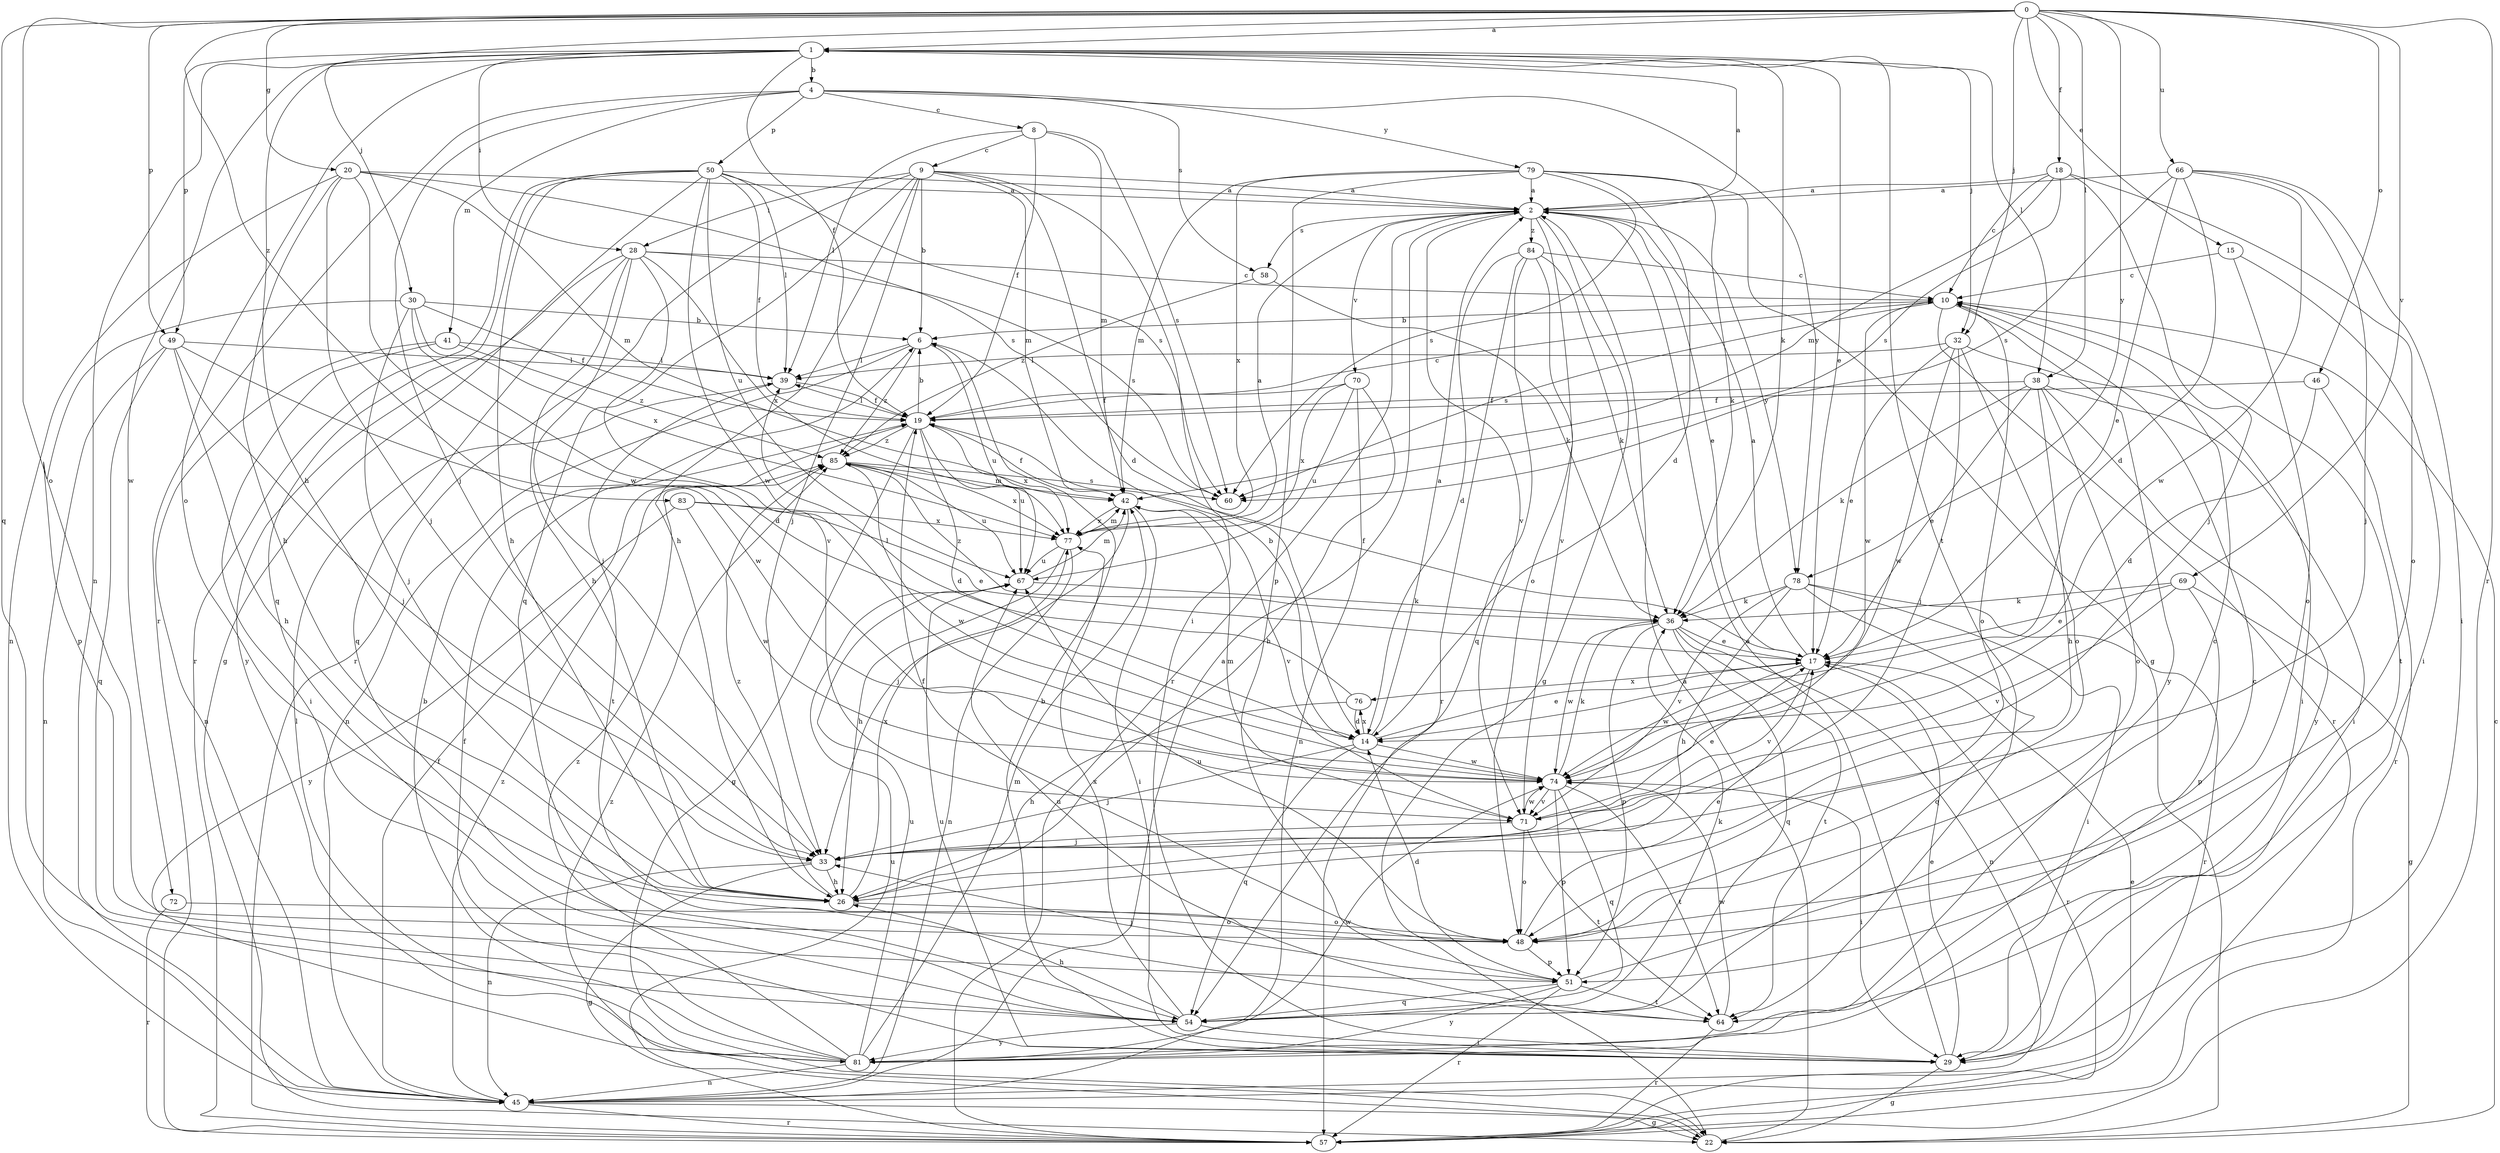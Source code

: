 strict digraph  {
0;
1;
2;
4;
6;
8;
9;
10;
14;
15;
17;
18;
19;
20;
22;
26;
28;
29;
30;
32;
33;
36;
38;
39;
41;
42;
45;
46;
48;
49;
50;
51;
54;
57;
58;
60;
64;
66;
67;
69;
70;
71;
72;
74;
76;
77;
78;
79;
81;
83;
84;
85;
0 -> 1  [label=a];
0 -> 15  [label=e];
0 -> 18  [label=f];
0 -> 20  [label=g];
0 -> 30  [label=j];
0 -> 32  [label=j];
0 -> 38  [label=l];
0 -> 46  [label=o];
0 -> 48  [label=o];
0 -> 49  [label=p];
0 -> 54  [label=q];
0 -> 57  [label=r];
0 -> 66  [label=u];
0 -> 69  [label=v];
0 -> 78  [label=y];
0 -> 83  [label=z];
1 -> 4  [label=b];
1 -> 17  [label=e];
1 -> 19  [label=f];
1 -> 26  [label=h];
1 -> 28  [label=i];
1 -> 32  [label=j];
1 -> 36  [label=k];
1 -> 38  [label=l];
1 -> 45  [label=n];
1 -> 48  [label=o];
1 -> 49  [label=p];
1 -> 64  [label=t];
1 -> 72  [label=w];
2 -> 1  [label=a];
2 -> 17  [label=e];
2 -> 22  [label=g];
2 -> 48  [label=o];
2 -> 57  [label=r];
2 -> 58  [label=s];
2 -> 70  [label=v];
2 -> 71  [label=v];
2 -> 78  [label=y];
2 -> 84  [label=z];
4 -> 8  [label=c];
4 -> 33  [label=j];
4 -> 41  [label=m];
4 -> 50  [label=p];
4 -> 57  [label=r];
4 -> 58  [label=s];
4 -> 78  [label=y];
4 -> 79  [label=y];
6 -> 39  [label=l];
6 -> 45  [label=n];
6 -> 67  [label=u];
6 -> 85  [label=z];
8 -> 9  [label=c];
8 -> 19  [label=f];
8 -> 39  [label=l];
8 -> 42  [label=m];
8 -> 60  [label=s];
9 -> 2  [label=a];
9 -> 6  [label=b];
9 -> 14  [label=d];
9 -> 26  [label=h];
9 -> 28  [label=i];
9 -> 29  [label=i];
9 -> 33  [label=j];
9 -> 42  [label=m];
9 -> 54  [label=q];
9 -> 57  [label=r];
10 -> 6  [label=b];
10 -> 48  [label=o];
10 -> 57  [label=r];
10 -> 60  [label=s];
10 -> 64  [label=t];
10 -> 74  [label=w];
10 -> 81  [label=y];
14 -> 2  [label=a];
14 -> 6  [label=b];
14 -> 17  [label=e];
14 -> 33  [label=j];
14 -> 54  [label=q];
14 -> 74  [label=w];
14 -> 76  [label=x];
15 -> 10  [label=c];
15 -> 29  [label=i];
15 -> 48  [label=o];
17 -> 2  [label=a];
17 -> 19  [label=f];
17 -> 57  [label=r];
17 -> 71  [label=v];
17 -> 74  [label=w];
17 -> 76  [label=x];
18 -> 2  [label=a];
18 -> 10  [label=c];
18 -> 33  [label=j];
18 -> 42  [label=m];
18 -> 48  [label=o];
18 -> 60  [label=s];
19 -> 6  [label=b];
19 -> 10  [label=c];
19 -> 14  [label=d];
19 -> 22  [label=g];
19 -> 39  [label=l];
19 -> 67  [label=u];
19 -> 77  [label=x];
19 -> 85  [label=z];
20 -> 2  [label=a];
20 -> 26  [label=h];
20 -> 33  [label=j];
20 -> 42  [label=m];
20 -> 45  [label=n];
20 -> 60  [label=s];
20 -> 74  [label=w];
22 -> 2  [label=a];
22 -> 10  [label=c];
22 -> 85  [label=z];
26 -> 48  [label=o];
26 -> 77  [label=x];
26 -> 85  [label=z];
28 -> 10  [label=c];
28 -> 26  [label=h];
28 -> 33  [label=j];
28 -> 54  [label=q];
28 -> 60  [label=s];
28 -> 71  [label=v];
28 -> 77  [label=x];
28 -> 81  [label=y];
29 -> 2  [label=a];
29 -> 6  [label=b];
29 -> 17  [label=e];
29 -> 22  [label=g];
29 -> 67  [label=u];
30 -> 6  [label=b];
30 -> 14  [label=d];
30 -> 19  [label=f];
30 -> 33  [label=j];
30 -> 51  [label=p];
30 -> 77  [label=x];
32 -> 17  [label=e];
32 -> 29  [label=i];
32 -> 33  [label=j];
32 -> 39  [label=l];
32 -> 48  [label=o];
32 -> 74  [label=w];
33 -> 22  [label=g];
33 -> 26  [label=h];
33 -> 45  [label=n];
36 -> 17  [label=e];
36 -> 45  [label=n];
36 -> 51  [label=p];
36 -> 54  [label=q];
36 -> 64  [label=t];
36 -> 74  [label=w];
36 -> 85  [label=z];
38 -> 17  [label=e];
38 -> 19  [label=f];
38 -> 26  [label=h];
38 -> 29  [label=i];
38 -> 36  [label=k];
38 -> 48  [label=o];
38 -> 81  [label=y];
39 -> 19  [label=f];
39 -> 64  [label=t];
41 -> 29  [label=i];
41 -> 39  [label=l];
41 -> 45  [label=n];
41 -> 85  [label=z];
42 -> 19  [label=f];
42 -> 29  [label=i];
42 -> 33  [label=j];
42 -> 71  [label=v];
42 -> 77  [label=x];
45 -> 2  [label=a];
45 -> 17  [label=e];
45 -> 19  [label=f];
45 -> 22  [label=g];
45 -> 57  [label=r];
45 -> 85  [label=z];
46 -> 14  [label=d];
46 -> 19  [label=f];
46 -> 57  [label=r];
48 -> 17  [label=e];
48 -> 19  [label=f];
48 -> 51  [label=p];
48 -> 67  [label=u];
49 -> 26  [label=h];
49 -> 33  [label=j];
49 -> 39  [label=l];
49 -> 45  [label=n];
49 -> 54  [label=q];
49 -> 74  [label=w];
50 -> 2  [label=a];
50 -> 19  [label=f];
50 -> 22  [label=g];
50 -> 26  [label=h];
50 -> 39  [label=l];
50 -> 54  [label=q];
50 -> 57  [label=r];
50 -> 60  [label=s];
50 -> 67  [label=u];
50 -> 74  [label=w];
51 -> 10  [label=c];
51 -> 14  [label=d];
51 -> 33  [label=j];
51 -> 54  [label=q];
51 -> 57  [label=r];
51 -> 64  [label=t];
51 -> 81  [label=y];
54 -> 26  [label=h];
54 -> 29  [label=i];
54 -> 36  [label=k];
54 -> 77  [label=x];
54 -> 81  [label=y];
57 -> 67  [label=u];
58 -> 36  [label=k];
58 -> 85  [label=z];
64 -> 57  [label=r];
64 -> 67  [label=u];
64 -> 74  [label=w];
66 -> 2  [label=a];
66 -> 14  [label=d];
66 -> 17  [label=e];
66 -> 29  [label=i];
66 -> 33  [label=j];
66 -> 60  [label=s];
66 -> 74  [label=w];
67 -> 36  [label=k];
67 -> 42  [label=m];
69 -> 17  [label=e];
69 -> 22  [label=g];
69 -> 36  [label=k];
69 -> 51  [label=p];
69 -> 71  [label=v];
70 -> 19  [label=f];
70 -> 26  [label=h];
70 -> 45  [label=n];
70 -> 67  [label=u];
70 -> 77  [label=x];
71 -> 17  [label=e];
71 -> 33  [label=j];
71 -> 42  [label=m];
71 -> 48  [label=o];
71 -> 64  [label=t];
71 -> 74  [label=w];
72 -> 48  [label=o];
72 -> 57  [label=r];
74 -> 29  [label=i];
74 -> 36  [label=k];
74 -> 51  [label=p];
74 -> 54  [label=q];
74 -> 64  [label=t];
74 -> 71  [label=v];
76 -> 14  [label=d];
76 -> 26  [label=h];
76 -> 39  [label=l];
77 -> 2  [label=a];
77 -> 26  [label=h];
77 -> 42  [label=m];
77 -> 45  [label=n];
77 -> 67  [label=u];
78 -> 26  [label=h];
78 -> 29  [label=i];
78 -> 36  [label=k];
78 -> 54  [label=q];
78 -> 57  [label=r];
78 -> 71  [label=v];
79 -> 2  [label=a];
79 -> 14  [label=d];
79 -> 22  [label=g];
79 -> 36  [label=k];
79 -> 42  [label=m];
79 -> 51  [label=p];
79 -> 60  [label=s];
79 -> 77  [label=x];
81 -> 6  [label=b];
81 -> 10  [label=c];
81 -> 19  [label=f];
81 -> 39  [label=l];
81 -> 42  [label=m];
81 -> 45  [label=n];
81 -> 67  [label=u];
81 -> 74  [label=w];
81 -> 85  [label=z];
83 -> 17  [label=e];
83 -> 74  [label=w];
83 -> 77  [label=x];
83 -> 81  [label=y];
84 -> 10  [label=c];
84 -> 14  [label=d];
84 -> 36  [label=k];
84 -> 54  [label=q];
84 -> 57  [label=r];
84 -> 71  [label=v];
85 -> 42  [label=m];
85 -> 60  [label=s];
85 -> 67  [label=u];
85 -> 74  [label=w];
85 -> 77  [label=x];
}
